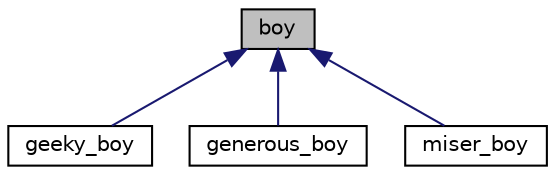 digraph "boy"
{
  edge [fontname="Helvetica",fontsize="10",labelfontname="Helvetica",labelfontsize="10"];
  node [fontname="Helvetica",fontsize="10",shape=record];
  Node1 [label="boy",height=0.2,width=0.4,color="black", fillcolor="grey75", style="filled", fontcolor="black"];
  Node1 -> Node2 [dir="back",color="midnightblue",fontsize="10",style="solid",fontname="Helvetica"];
  Node2 [label="geeky_boy",height=0.2,width=0.4,color="black", fillcolor="white", style="filled",URL="$classgeeky__boy.html",tooltip="class geeky_boy. "];
  Node1 -> Node3 [dir="back",color="midnightblue",fontsize="10",style="solid",fontname="Helvetica"];
  Node3 [label="generous_boy",height=0.2,width=0.4,color="black", fillcolor="white", style="filled",URL="$classgenerous__boy.html",tooltip="class generous_boy. "];
  Node1 -> Node4 [dir="back",color="midnightblue",fontsize="10",style="solid",fontname="Helvetica"];
  Node4 [label="miser_boy",height=0.2,width=0.4,color="black", fillcolor="white", style="filled",URL="$classmiser__boy.html",tooltip="class miser_boy. "];
}
